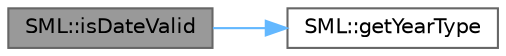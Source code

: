 digraph "SML::isDateValid"
{
 // LATEX_PDF_SIZE
  bgcolor="transparent";
  edge [fontname=Helvetica,fontsize=10,labelfontname=Helvetica,labelfontsize=10];
  node [fontname=Helvetica,fontsize=10,shape=box,height=0.2,width=0.4];
  rankdir="LR";
  Node1 [id="Node000001",label="SML::isDateValid",height=0.2,width=0.4,color="gray40", fillcolor="grey60", style="filled", fontcolor="black",tooltip="Validate date."];
  Node1 -> Node2 [id="edge1_Node000001_Node000002",color="steelblue1",style="solid",tooltip=" "];
  Node2 [id="Node000002",label="SML::getYearType",height=0.2,width=0.4,color="grey40", fillcolor="white", style="filled",URL="$group___s_m_l.html#ga1fb4acf29a720f2e669c58f6d1597027",tooltip="Get year type."];
}
